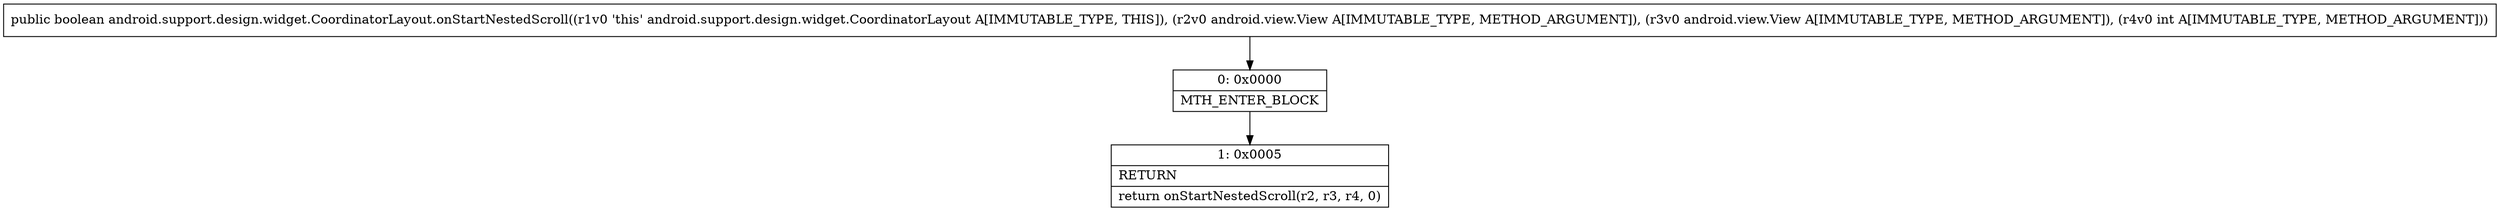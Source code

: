 digraph "CFG forandroid.support.design.widget.CoordinatorLayout.onStartNestedScroll(Landroid\/view\/View;Landroid\/view\/View;I)Z" {
Node_0 [shape=record,label="{0\:\ 0x0000|MTH_ENTER_BLOCK\l}"];
Node_1 [shape=record,label="{1\:\ 0x0005|RETURN\l|return onStartNestedScroll(r2, r3, r4, 0)\l}"];
MethodNode[shape=record,label="{public boolean android.support.design.widget.CoordinatorLayout.onStartNestedScroll((r1v0 'this' android.support.design.widget.CoordinatorLayout A[IMMUTABLE_TYPE, THIS]), (r2v0 android.view.View A[IMMUTABLE_TYPE, METHOD_ARGUMENT]), (r3v0 android.view.View A[IMMUTABLE_TYPE, METHOD_ARGUMENT]), (r4v0 int A[IMMUTABLE_TYPE, METHOD_ARGUMENT])) }"];
MethodNode -> Node_0;
Node_0 -> Node_1;
}

